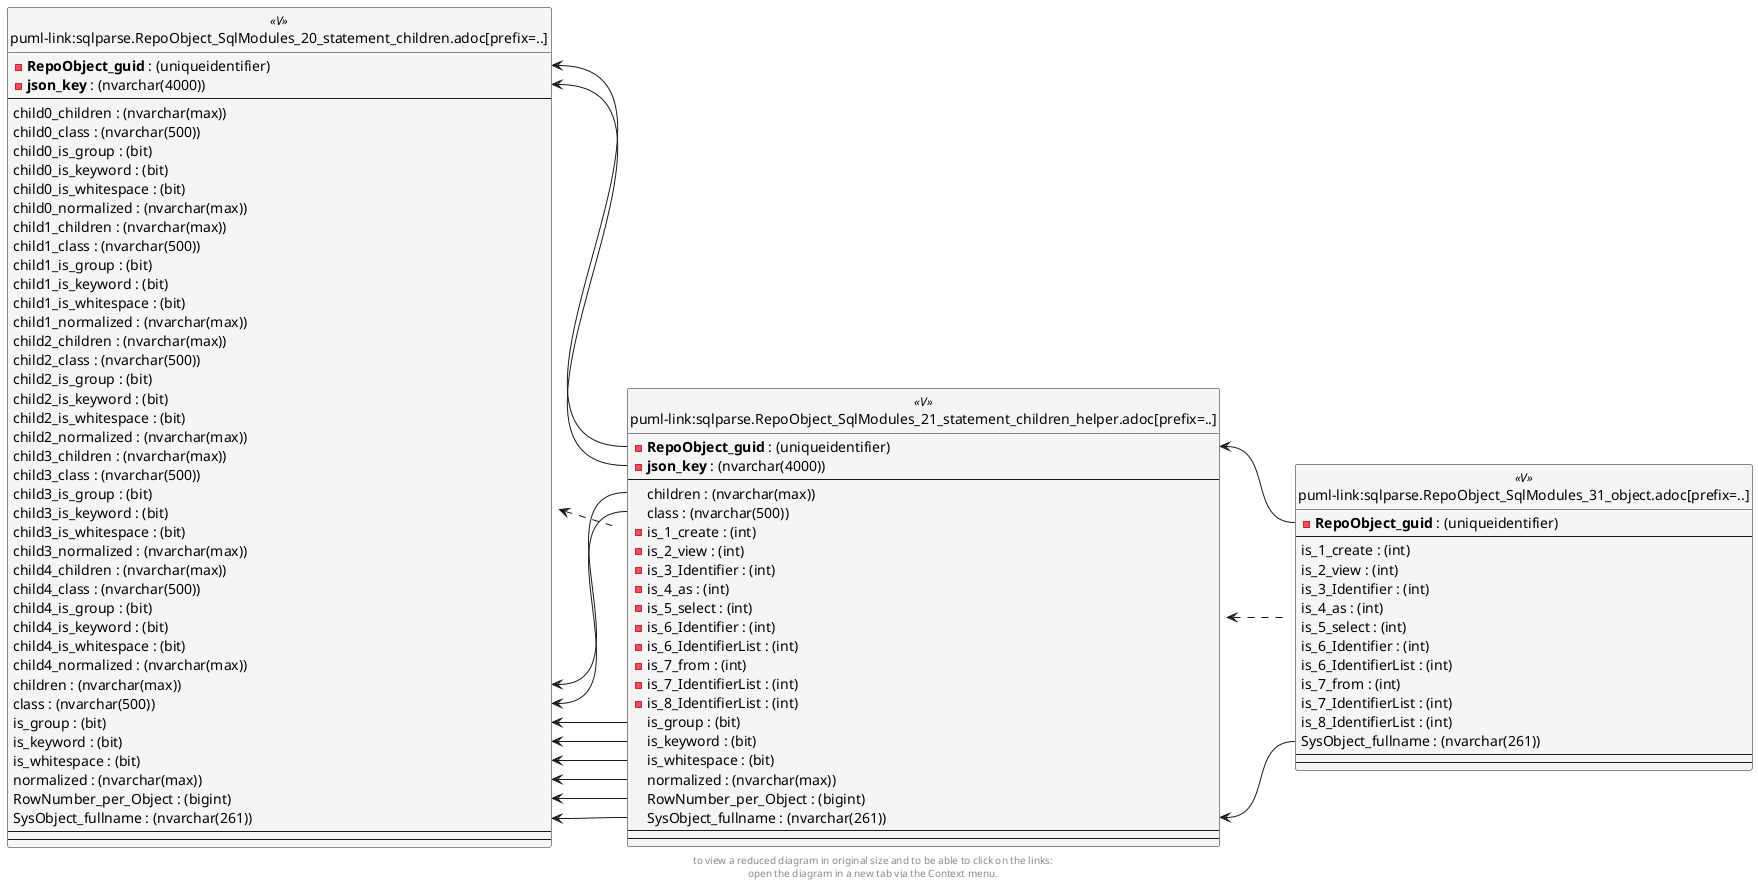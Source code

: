 @startuml
left to right direction
'top to bottom direction
hide circle
'avoide "." issues:
set namespaceSeparator none


skinparam class {
  BackgroundColor White
  BackgroundColor<<FN>> Yellow
  BackgroundColor<<FS>> Yellow
  BackgroundColor<<FT>> LightGray
  BackgroundColor<<IF>> Yellow
  BackgroundColor<<IS>> Yellow
  BackgroundColor<<P>> Aqua
  BackgroundColor<<PC>> Aqua
  BackgroundColor<<SN>> Yellow
  BackgroundColor<<SO>> SlateBlue
  BackgroundColor<<TF>> LightGray
  BackgroundColor<<TR>> Tomato
  BackgroundColor<<U>> White
  BackgroundColor<<V>> WhiteSmoke
  BackgroundColor<<X>> Aqua
}


entity "puml-link:sqlparse.RepoObject_SqlModules_20_statement_children.adoc[prefix=..]" as sqlparse.RepoObject_SqlModules_20_statement_children << V >> {
  - **RepoObject_guid** : (uniqueidentifier)
  - **json_key** : (nvarchar(4000))
  --
  child0_children : (nvarchar(max))
  child0_class : (nvarchar(500))
  child0_is_group : (bit)
  child0_is_keyword : (bit)
  child0_is_whitespace : (bit)
  child0_normalized : (nvarchar(max))
  child1_children : (nvarchar(max))
  child1_class : (nvarchar(500))
  child1_is_group : (bit)
  child1_is_keyword : (bit)
  child1_is_whitespace : (bit)
  child1_normalized : (nvarchar(max))
  child2_children : (nvarchar(max))
  child2_class : (nvarchar(500))
  child2_is_group : (bit)
  child2_is_keyword : (bit)
  child2_is_whitespace : (bit)
  child2_normalized : (nvarchar(max))
  child3_children : (nvarchar(max))
  child3_class : (nvarchar(500))
  child3_is_group : (bit)
  child3_is_keyword : (bit)
  child3_is_whitespace : (bit)
  child3_normalized : (nvarchar(max))
  child4_children : (nvarchar(max))
  child4_class : (nvarchar(500))
  child4_is_group : (bit)
  child4_is_keyword : (bit)
  child4_is_whitespace : (bit)
  child4_normalized : (nvarchar(max))
  children : (nvarchar(max))
  class : (nvarchar(500))
  is_group : (bit)
  is_keyword : (bit)
  is_whitespace : (bit)
  normalized : (nvarchar(max))
  RowNumber_per_Object : (bigint)
  SysObject_fullname : (nvarchar(261))
  --
  --
}

entity "puml-link:sqlparse.RepoObject_SqlModules_21_statement_children_helper.adoc[prefix=..]" as sqlparse.RepoObject_SqlModules_21_statement_children_helper << V >> {
  - **RepoObject_guid** : (uniqueidentifier)
  - **json_key** : (nvarchar(4000))
  --
  children : (nvarchar(max))
  class : (nvarchar(500))
  - is_1_create : (int)
  - is_2_view : (int)
  - is_3_Identifier : (int)
  - is_4_as : (int)
  - is_5_select : (int)
  - is_6_Identifier : (int)
  - is_6_IdentifierList : (int)
  - is_7_from : (int)
  - is_7_IdentifierList : (int)
  - is_8_IdentifierList : (int)
  is_group : (bit)
  is_keyword : (bit)
  is_whitespace : (bit)
  normalized : (nvarchar(max))
  RowNumber_per_Object : (bigint)
  SysObject_fullname : (nvarchar(261))
  --
  --
}

entity "puml-link:sqlparse.RepoObject_SqlModules_31_object.adoc[prefix=..]" as sqlparse.RepoObject_SqlModules_31_object << V >> {
  - **RepoObject_guid** : (uniqueidentifier)
  --
  is_1_create : (int)
  is_2_view : (int)
  is_3_Identifier : (int)
  is_4_as : (int)
  is_5_select : (int)
  is_6_Identifier : (int)
  is_6_IdentifierList : (int)
  is_7_from : (int)
  is_7_IdentifierList : (int)
  is_8_IdentifierList : (int)
  SysObject_fullname : (nvarchar(261))
  --
  --
}

sqlparse.RepoObject_SqlModules_20_statement_children <.. sqlparse.RepoObject_SqlModules_21_statement_children_helper
sqlparse.RepoObject_SqlModules_21_statement_children_helper <.. sqlparse.RepoObject_SqlModules_31_object
sqlparse.RepoObject_SqlModules_20_statement_children::children <-- sqlparse.RepoObject_SqlModules_21_statement_children_helper::children
sqlparse.RepoObject_SqlModules_20_statement_children::class <-- sqlparse.RepoObject_SqlModules_21_statement_children_helper::class
sqlparse.RepoObject_SqlModules_20_statement_children::is_group <-- sqlparse.RepoObject_SqlModules_21_statement_children_helper::is_group
sqlparse.RepoObject_SqlModules_20_statement_children::is_keyword <-- sqlparse.RepoObject_SqlModules_21_statement_children_helper::is_keyword
sqlparse.RepoObject_SqlModules_20_statement_children::is_whitespace <-- sqlparse.RepoObject_SqlModules_21_statement_children_helper::is_whitespace
sqlparse.RepoObject_SqlModules_20_statement_children::json_key <-- sqlparse.RepoObject_SqlModules_21_statement_children_helper::json_key
sqlparse.RepoObject_SqlModules_20_statement_children::normalized <-- sqlparse.RepoObject_SqlModules_21_statement_children_helper::normalized
sqlparse.RepoObject_SqlModules_20_statement_children::RepoObject_guid <-- sqlparse.RepoObject_SqlModules_21_statement_children_helper::RepoObject_guid
sqlparse.RepoObject_SqlModules_20_statement_children::RowNumber_per_Object <-- sqlparse.RepoObject_SqlModules_21_statement_children_helper::RowNumber_per_Object
sqlparse.RepoObject_SqlModules_20_statement_children::SysObject_fullname <-- sqlparse.RepoObject_SqlModules_21_statement_children_helper::SysObject_fullname
sqlparse.RepoObject_SqlModules_21_statement_children_helper::RepoObject_guid <-- sqlparse.RepoObject_SqlModules_31_object::RepoObject_guid
sqlparse.RepoObject_SqlModules_21_statement_children_helper::SysObject_fullname <-- sqlparse.RepoObject_SqlModules_31_object::SysObject_fullname
footer
to view a reduced diagram in original size and to be able to click on the links:
open the diagram in a new tab via the Context menu.
end footer

@enduml

